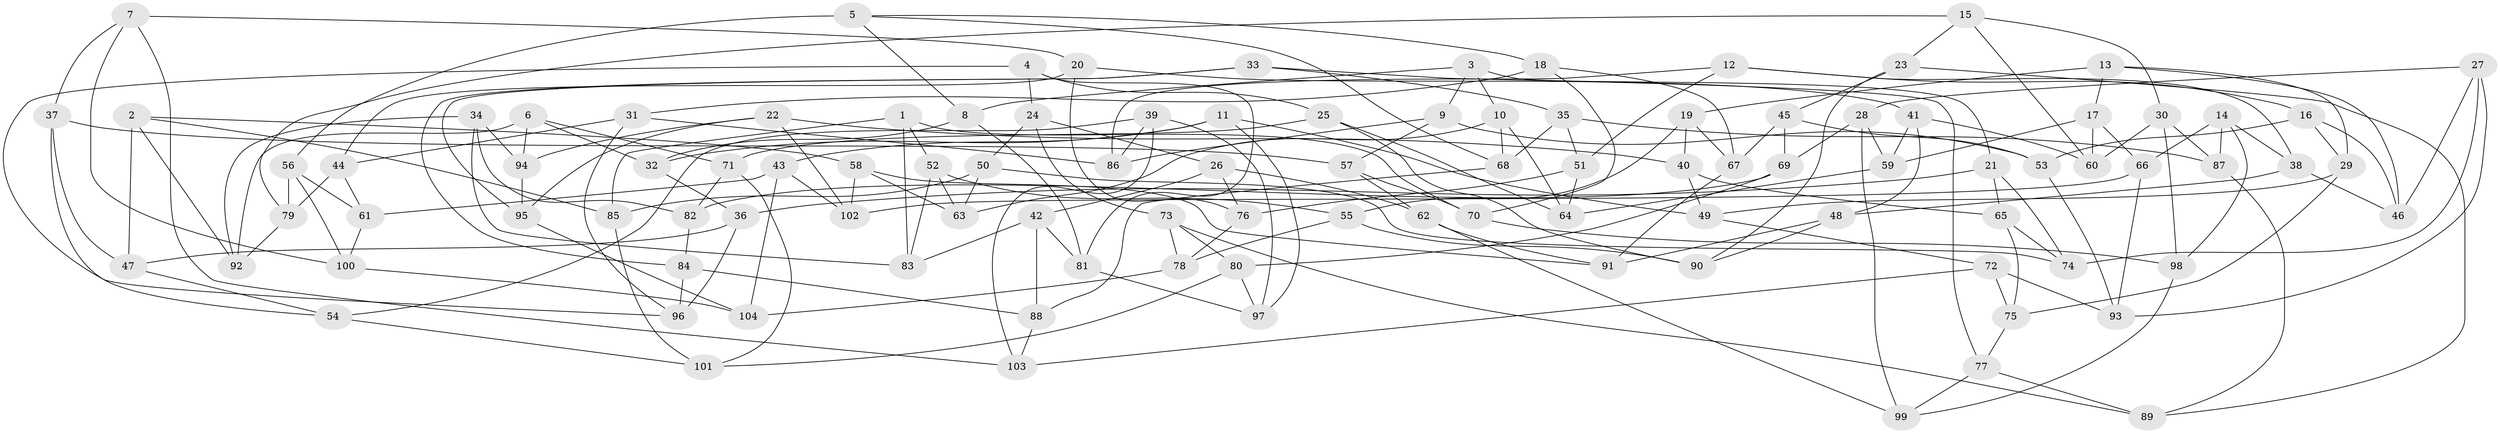 // coarse degree distribution, {4: 0.36507936507936506, 6: 0.5396825396825397, 5: 0.09523809523809523}
// Generated by graph-tools (version 1.1) at 2025/24/03/03/25 07:24:30]
// undirected, 104 vertices, 208 edges
graph export_dot {
graph [start="1"]
  node [color=gray90,style=filled];
  1;
  2;
  3;
  4;
  5;
  6;
  7;
  8;
  9;
  10;
  11;
  12;
  13;
  14;
  15;
  16;
  17;
  18;
  19;
  20;
  21;
  22;
  23;
  24;
  25;
  26;
  27;
  28;
  29;
  30;
  31;
  32;
  33;
  34;
  35;
  36;
  37;
  38;
  39;
  40;
  41;
  42;
  43;
  44;
  45;
  46;
  47;
  48;
  49;
  50;
  51;
  52;
  53;
  54;
  55;
  56;
  57;
  58;
  59;
  60;
  61;
  62;
  63;
  64;
  65;
  66;
  67;
  68;
  69;
  70;
  71;
  72;
  73;
  74;
  75;
  76;
  77;
  78;
  79;
  80;
  81;
  82;
  83;
  84;
  85;
  86;
  87;
  88;
  89;
  90;
  91;
  92;
  93;
  94;
  95;
  96;
  97;
  98;
  99;
  100;
  101;
  102;
  103;
  104;
  1 -- 83;
  1 -- 85;
  1 -- 52;
  1 -- 70;
  2 -- 85;
  2 -- 92;
  2 -- 47;
  2 -- 58;
  3 -- 8;
  3 -- 21;
  3 -- 10;
  3 -- 9;
  4 -- 25;
  4 -- 24;
  4 -- 81;
  4 -- 96;
  5 -- 18;
  5 -- 68;
  5 -- 56;
  5 -- 8;
  6 -- 71;
  6 -- 94;
  6 -- 32;
  6 -- 92;
  7 -- 103;
  7 -- 37;
  7 -- 20;
  7 -- 100;
  8 -- 32;
  8 -- 81;
  9 -- 86;
  9 -- 57;
  9 -- 53;
  10 -- 63;
  10 -- 64;
  10 -- 68;
  11 -- 97;
  11 -- 49;
  11 -- 32;
  11 -- 43;
  12 -- 86;
  12 -- 16;
  12 -- 51;
  12 -- 38;
  13 -- 17;
  13 -- 46;
  13 -- 19;
  13 -- 29;
  14 -- 87;
  14 -- 66;
  14 -- 98;
  14 -- 38;
  15 -- 79;
  15 -- 30;
  15 -- 60;
  15 -- 23;
  16 -- 46;
  16 -- 29;
  16 -- 53;
  17 -- 59;
  17 -- 66;
  17 -- 60;
  18 -- 70;
  18 -- 31;
  18 -- 67;
  19 -- 40;
  19 -- 55;
  19 -- 67;
  20 -- 44;
  20 -- 76;
  20 -- 41;
  21 -- 36;
  21 -- 65;
  21 -- 74;
  22 -- 40;
  22 -- 95;
  22 -- 94;
  22 -- 102;
  23 -- 45;
  23 -- 89;
  23 -- 90;
  24 -- 26;
  24 -- 73;
  24 -- 50;
  25 -- 90;
  25 -- 64;
  25 -- 71;
  26 -- 62;
  26 -- 76;
  26 -- 42;
  27 -- 74;
  27 -- 93;
  27 -- 28;
  27 -- 46;
  28 -- 59;
  28 -- 69;
  28 -- 99;
  29 -- 75;
  29 -- 49;
  30 -- 98;
  30 -- 87;
  30 -- 60;
  31 -- 44;
  31 -- 96;
  31 -- 86;
  32 -- 36;
  33 -- 77;
  33 -- 95;
  33 -- 35;
  33 -- 84;
  34 -- 83;
  34 -- 94;
  34 -- 82;
  34 -- 92;
  35 -- 87;
  35 -- 51;
  35 -- 68;
  36 -- 96;
  36 -- 47;
  37 -- 57;
  37 -- 47;
  37 -- 54;
  38 -- 46;
  38 -- 48;
  39 -- 54;
  39 -- 86;
  39 -- 103;
  39 -- 97;
  40 -- 65;
  40 -- 49;
  41 -- 59;
  41 -- 60;
  41 -- 48;
  42 -- 88;
  42 -- 83;
  42 -- 81;
  43 -- 102;
  43 -- 61;
  43 -- 104;
  44 -- 61;
  44 -- 79;
  45 -- 53;
  45 -- 67;
  45 -- 69;
  47 -- 54;
  48 -- 91;
  48 -- 90;
  49 -- 72;
  50 -- 85;
  50 -- 74;
  50 -- 63;
  51 -- 64;
  51 -- 76;
  52 -- 83;
  52 -- 63;
  52 -- 55;
  53 -- 93;
  54 -- 101;
  55 -- 78;
  55 -- 90;
  56 -- 100;
  56 -- 79;
  56 -- 61;
  57 -- 62;
  57 -- 70;
  58 -- 102;
  58 -- 91;
  58 -- 63;
  59 -- 64;
  61 -- 100;
  62 -- 91;
  62 -- 99;
  65 -- 75;
  65 -- 74;
  66 -- 93;
  66 -- 102;
  67 -- 91;
  68 -- 88;
  69 -- 82;
  69 -- 80;
  70 -- 98;
  71 -- 82;
  71 -- 101;
  72 -- 75;
  72 -- 103;
  72 -- 93;
  73 -- 78;
  73 -- 80;
  73 -- 89;
  75 -- 77;
  76 -- 78;
  77 -- 99;
  77 -- 89;
  78 -- 104;
  79 -- 92;
  80 -- 101;
  80 -- 97;
  81 -- 97;
  82 -- 84;
  84 -- 96;
  84 -- 88;
  85 -- 101;
  87 -- 89;
  88 -- 103;
  94 -- 95;
  95 -- 104;
  98 -- 99;
  100 -- 104;
}
